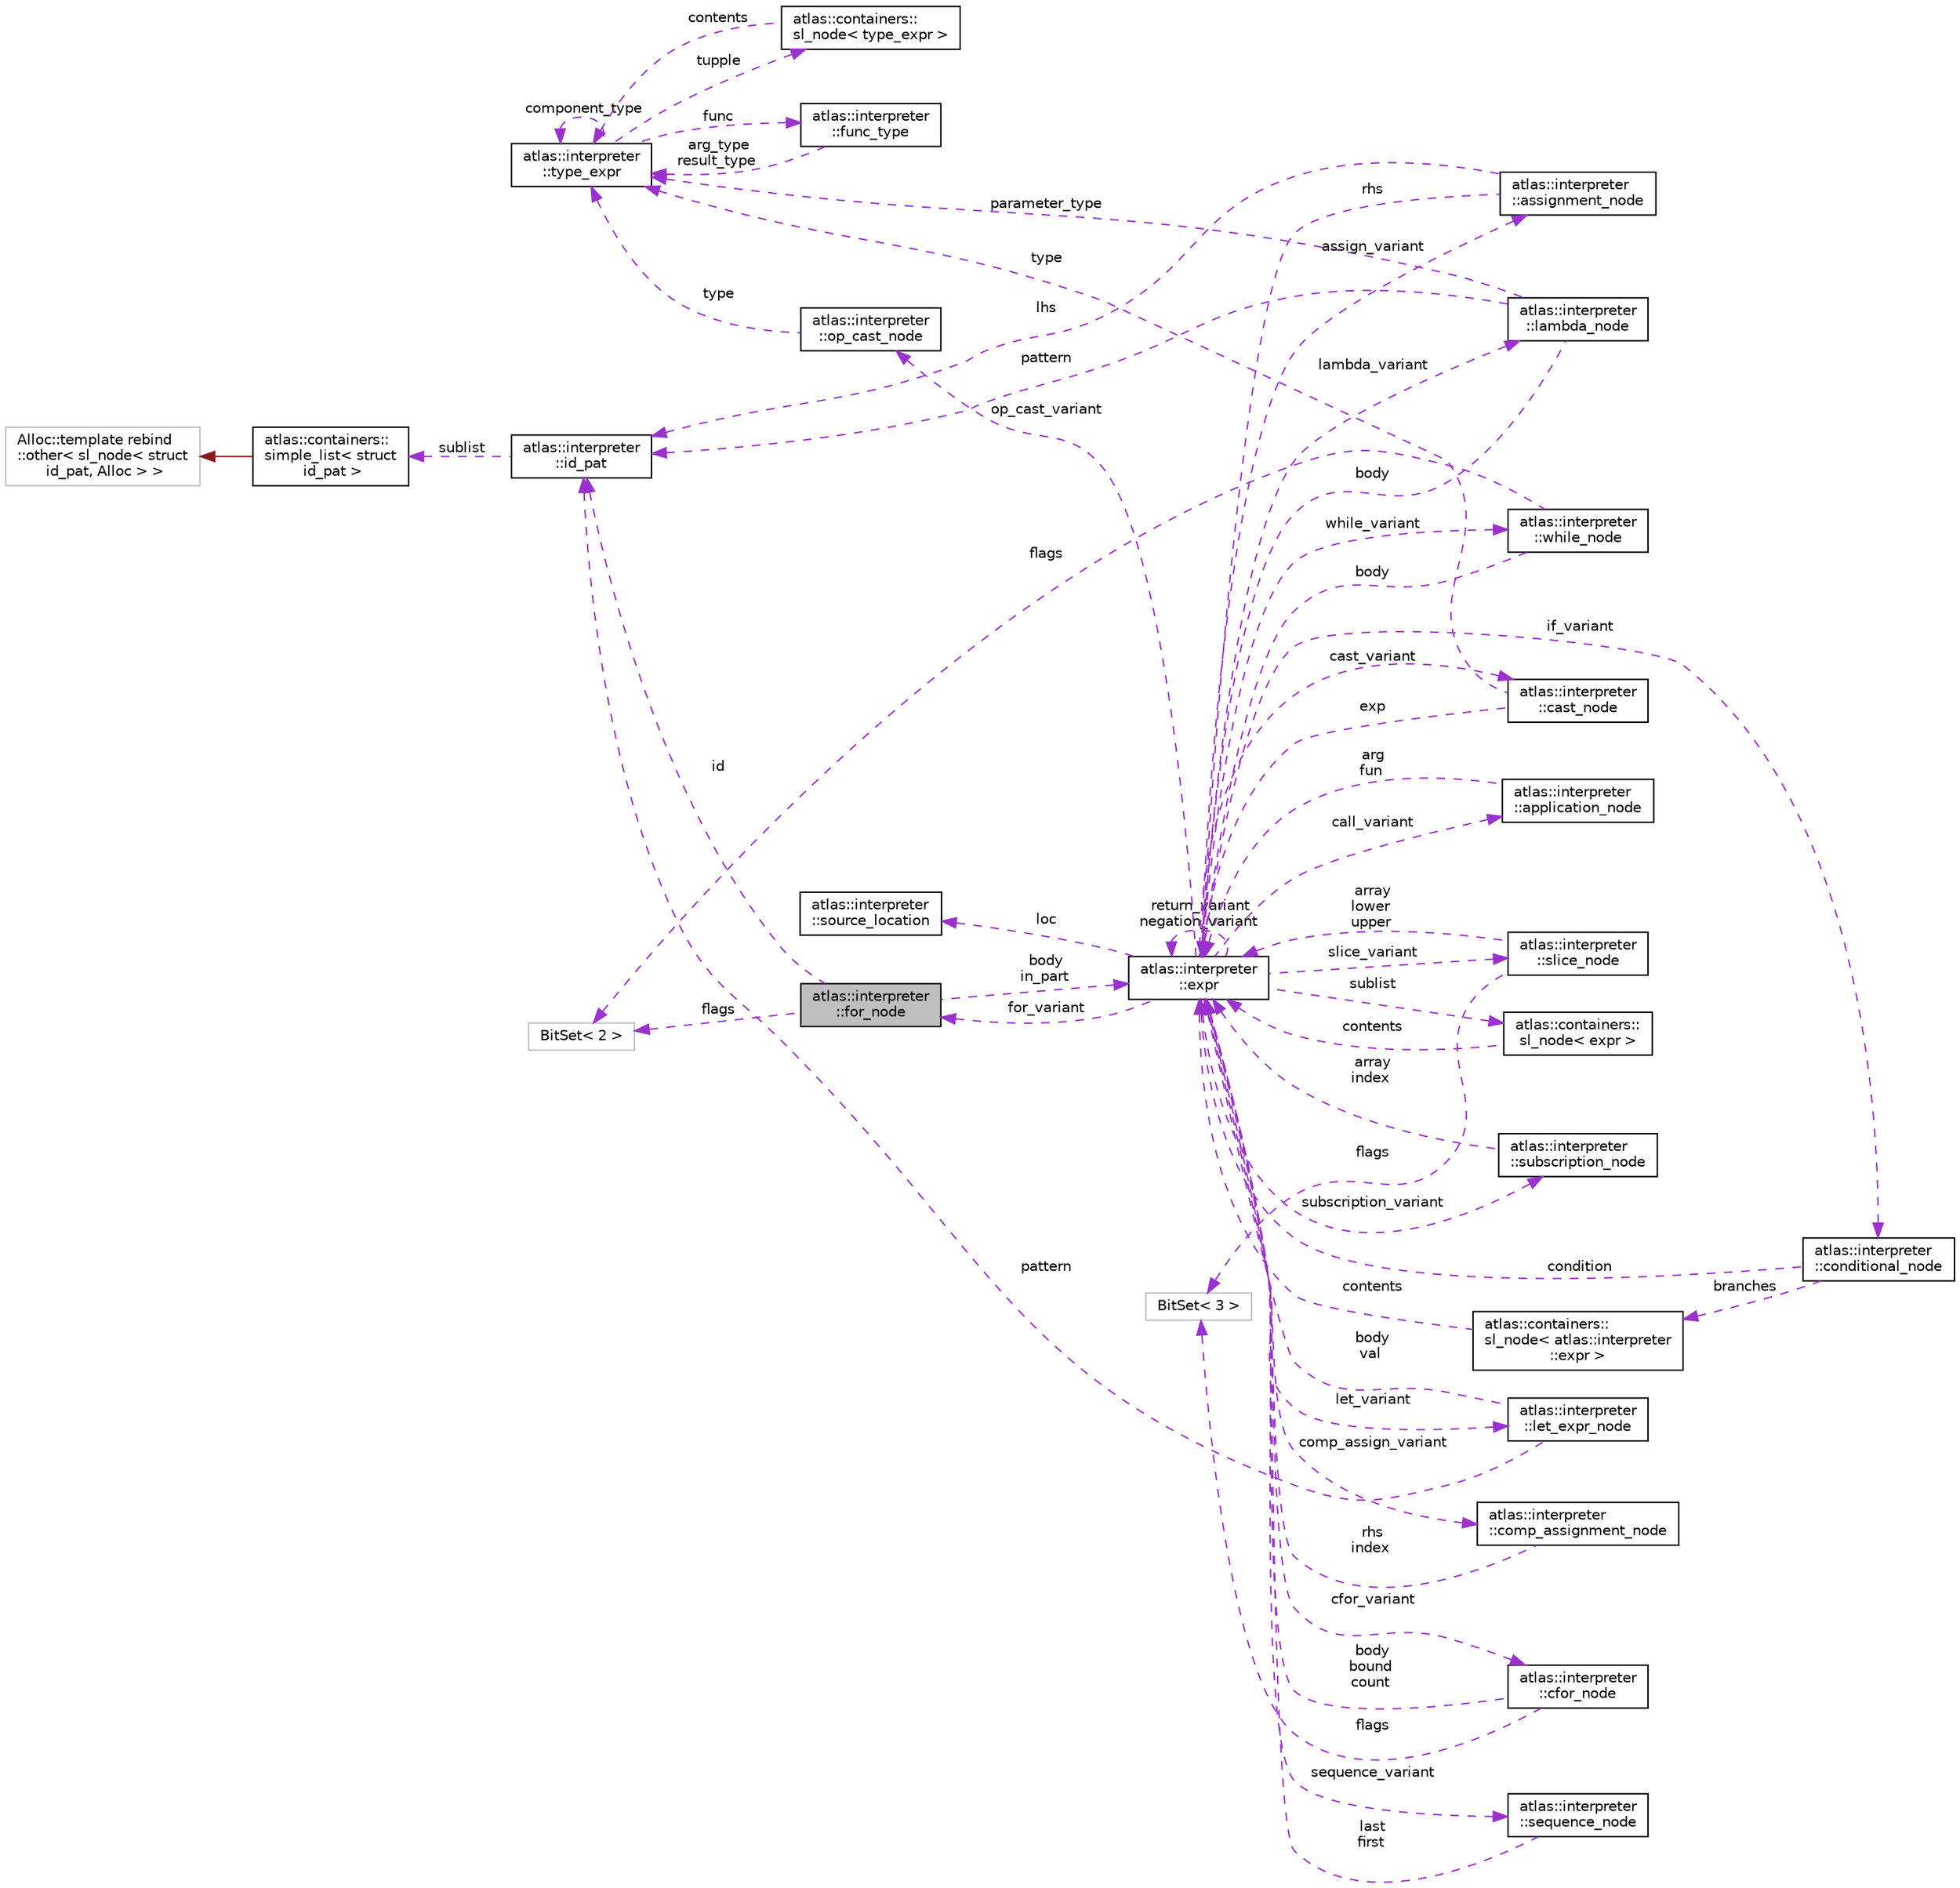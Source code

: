 digraph "atlas::interpreter::for_node"
{
  edge [fontname="Helvetica",fontsize="10",labelfontname="Helvetica",labelfontsize="10"];
  node [fontname="Helvetica",fontsize="10",shape=record];
  rankdir="LR";
  Node1 [label="atlas::interpreter\l::for_node",height=0.2,width=0.4,color="black", fillcolor="grey75", style="filled", fontcolor="black"];
  Node2 -> Node1 [dir="back",color="darkorchid3",fontsize="10",style="dashed",label=" id" ,fontname="Helvetica"];
  Node2 [label="atlas::interpreter\l::id_pat",height=0.2,width=0.4,color="black", fillcolor="white", style="filled",URL="$structatlas_1_1interpreter_1_1id__pat.html"];
  Node3 -> Node2 [dir="back",color="darkorchid3",fontsize="10",style="dashed",label=" sublist" ,fontname="Helvetica"];
  Node3 [label="atlas::containers::\lsimple_list\< struct\l id_pat \>",height=0.2,width=0.4,color="black", fillcolor="white", style="filled",URL="$classatlas_1_1containers_1_1simple__list.html"];
  Node4 -> Node3 [dir="back",color="firebrick4",fontsize="10",style="solid",fontname="Helvetica"];
  Node4 [label="Alloc::template rebind\l::other\< sl_node\< struct\l id_pat, Alloc \> \>",height=0.2,width=0.4,color="grey75", fillcolor="white", style="filled"];
  Node5 -> Node1 [dir="back",color="darkorchid3",fontsize="10",style="dashed",label=" body\nin_part" ,fontname="Helvetica"];
  Node5 [label="atlas::interpreter\l::expr",height=0.2,width=0.4,color="black", fillcolor="white", style="filled",URL="$structatlas_1_1interpreter_1_1expr.html"];
  Node6 -> Node5 [dir="back",color="darkorchid3",fontsize="10",style="dashed",label=" loc" ,fontname="Helvetica"];
  Node6 [label="atlas::interpreter\l::source_location",height=0.2,width=0.4,color="black", fillcolor="white", style="filled",URL="$structatlas_1_1interpreter_1_1source__location.html"];
  Node7 -> Node5 [dir="back",color="darkorchid3",fontsize="10",style="dashed",label=" cast_variant" ,fontname="Helvetica"];
  Node7 [label="atlas::interpreter\l::cast_node",height=0.2,width=0.4,color="black", fillcolor="white", style="filled",URL="$structatlas_1_1interpreter_1_1cast__node.html"];
  Node5 -> Node7 [dir="back",color="darkorchid3",fontsize="10",style="dashed",label=" exp" ,fontname="Helvetica"];
  Node8 -> Node7 [dir="back",color="darkorchid3",fontsize="10",style="dashed",label=" type" ,fontname="Helvetica"];
  Node8 [label="atlas::interpreter\l::type_expr",height=0.2,width=0.4,color="black", fillcolor="white", style="filled",URL="$structatlas_1_1interpreter_1_1type__expr.html"];
  Node9 -> Node8 [dir="back",color="darkorchid3",fontsize="10",style="dashed",label=" func" ,fontname="Helvetica"];
  Node9 [label="atlas::interpreter\l::func_type",height=0.2,width=0.4,color="black", fillcolor="white", style="filled",URL="$structatlas_1_1interpreter_1_1func__type.html"];
  Node8 -> Node9 [dir="back",color="darkorchid3",fontsize="10",style="dashed",label=" arg_type\nresult_type" ,fontname="Helvetica"];
  Node10 -> Node8 [dir="back",color="darkorchid3",fontsize="10",style="dashed",label=" tupple" ,fontname="Helvetica"];
  Node10 [label="atlas::containers::\lsl_node\< type_expr \>",height=0.2,width=0.4,color="black", fillcolor="white", style="filled",URL="$structatlas_1_1containers_1_1sl__node.html"];
  Node8 -> Node10 [dir="back",color="darkorchid3",fontsize="10",style="dashed",label=" contents" ,fontname="Helvetica"];
  Node8 -> Node8 [dir="back",color="darkorchid3",fontsize="10",style="dashed",label=" component_type" ,fontname="Helvetica"];
  Node11 -> Node5 [dir="back",color="darkorchid3",fontsize="10",style="dashed",label=" slice_variant" ,fontname="Helvetica"];
  Node11 [label="atlas::interpreter\l::slice_node",height=0.2,width=0.4,color="black", fillcolor="white", style="filled",URL="$structatlas_1_1interpreter_1_1slice__node.html"];
  Node5 -> Node11 [dir="back",color="darkorchid3",fontsize="10",style="dashed",label=" array\nlower\nupper" ,fontname="Helvetica"];
  Node12 -> Node11 [dir="back",color="darkorchid3",fontsize="10",style="dashed",label=" flags" ,fontname="Helvetica"];
  Node12 [label="BitSet\< 3 \>",height=0.2,width=0.4,color="grey75", fillcolor="white", style="filled"];
  Node13 -> Node5 [dir="back",color="darkorchid3",fontsize="10",style="dashed",label=" op_cast_variant" ,fontname="Helvetica"];
  Node13 [label="atlas::interpreter\l::op_cast_node",height=0.2,width=0.4,color="black", fillcolor="white", style="filled",URL="$structatlas_1_1interpreter_1_1op__cast__node.html"];
  Node8 -> Node13 [dir="back",color="darkorchid3",fontsize="10",style="dashed",label=" type" ,fontname="Helvetica"];
  Node14 -> Node5 [dir="back",color="darkorchid3",fontsize="10",style="dashed",label=" subscription_variant" ,fontname="Helvetica"];
  Node14 [label="atlas::interpreter\l::subscription_node",height=0.2,width=0.4,color="black", fillcolor="white", style="filled",URL="$structatlas_1_1interpreter_1_1subscription__node.html"];
  Node5 -> Node14 [dir="back",color="darkorchid3",fontsize="10",style="dashed",label=" array\nindex" ,fontname="Helvetica"];
  Node15 -> Node5 [dir="back",color="darkorchid3",fontsize="10",style="dashed",label=" let_variant" ,fontname="Helvetica"];
  Node15 [label="atlas::interpreter\l::let_expr_node",height=0.2,width=0.4,color="black", fillcolor="white", style="filled",URL="$structatlas_1_1interpreter_1_1let__expr__node.html"];
  Node2 -> Node15 [dir="back",color="darkorchid3",fontsize="10",style="dashed",label=" pattern" ,fontname="Helvetica"];
  Node5 -> Node15 [dir="back",color="darkorchid3",fontsize="10",style="dashed",label=" body\nval" ,fontname="Helvetica"];
  Node16 -> Node5 [dir="back",color="darkorchid3",fontsize="10",style="dashed",label=" cfor_variant" ,fontname="Helvetica"];
  Node16 [label="atlas::interpreter\l::cfor_node",height=0.2,width=0.4,color="black", fillcolor="white", style="filled",URL="$structatlas_1_1interpreter_1_1cfor__node.html"];
  Node5 -> Node16 [dir="back",color="darkorchid3",fontsize="10",style="dashed",label=" body\nbound\ncount" ,fontname="Helvetica"];
  Node12 -> Node16 [dir="back",color="darkorchid3",fontsize="10",style="dashed",label=" flags" ,fontname="Helvetica"];
  Node1 -> Node5 [dir="back",color="darkorchid3",fontsize="10",style="dashed",label=" for_variant" ,fontname="Helvetica"];
  Node17 -> Node5 [dir="back",color="darkorchid3",fontsize="10",style="dashed",label=" if_variant" ,fontname="Helvetica"];
  Node17 [label="atlas::interpreter\l::conditional_node",height=0.2,width=0.4,color="black", fillcolor="white", style="filled",URL="$structatlas_1_1interpreter_1_1conditional__node.html"];
  Node18 -> Node17 [dir="back",color="darkorchid3",fontsize="10",style="dashed",label=" branches" ,fontname="Helvetica"];
  Node18 [label="atlas::containers::\lsl_node\< atlas::interpreter\l::expr \>",height=0.2,width=0.4,color="black", fillcolor="white", style="filled",URL="$structatlas_1_1containers_1_1sl__node.html"];
  Node5 -> Node18 [dir="back",color="darkorchid3",fontsize="10",style="dashed",label=" contents" ,fontname="Helvetica"];
  Node5 -> Node17 [dir="back",color="darkorchid3",fontsize="10",style="dashed",label=" condition" ,fontname="Helvetica"];
  Node19 -> Node5 [dir="back",color="darkorchid3",fontsize="10",style="dashed",label=" sequence_variant" ,fontname="Helvetica"];
  Node19 [label="atlas::interpreter\l::sequence_node",height=0.2,width=0.4,color="black", fillcolor="white", style="filled",URL="$structatlas_1_1interpreter_1_1sequence__node.html"];
  Node5 -> Node19 [dir="back",color="darkorchid3",fontsize="10",style="dashed",label=" last\nfirst" ,fontname="Helvetica"];
  Node20 -> Node5 [dir="back",color="darkorchid3",fontsize="10",style="dashed",label=" while_variant" ,fontname="Helvetica"];
  Node20 [label="atlas::interpreter\l::while_node",height=0.2,width=0.4,color="black", fillcolor="white", style="filled",URL="$structatlas_1_1interpreter_1_1while__node.html"];
  Node5 -> Node20 [dir="back",color="darkorchid3",fontsize="10",style="dashed",label=" body" ,fontname="Helvetica"];
  Node21 -> Node20 [dir="back",color="darkorchid3",fontsize="10",style="dashed",label=" flags" ,fontname="Helvetica"];
  Node21 [label="BitSet\< 2 \>",height=0.2,width=0.4,color="grey75", fillcolor="white", style="filled"];
  Node22 -> Node5 [dir="back",color="darkorchid3",fontsize="10",style="dashed",label=" assign_variant" ,fontname="Helvetica"];
  Node22 [label="atlas::interpreter\l::assignment_node",height=0.2,width=0.4,color="black", fillcolor="white", style="filled",URL="$structatlas_1_1interpreter_1_1assignment__node.html"];
  Node2 -> Node22 [dir="back",color="darkorchid3",fontsize="10",style="dashed",label=" lhs" ,fontname="Helvetica"];
  Node5 -> Node22 [dir="back",color="darkorchid3",fontsize="10",style="dashed",label=" rhs" ,fontname="Helvetica"];
  Node5 -> Node5 [dir="back",color="darkorchid3",fontsize="10",style="dashed",label=" return_variant\nnegation_variant" ,fontname="Helvetica"];
  Node23 -> Node5 [dir="back",color="darkorchid3",fontsize="10",style="dashed",label=" call_variant" ,fontname="Helvetica"];
  Node23 [label="atlas::interpreter\l::application_node",height=0.2,width=0.4,color="black", fillcolor="white", style="filled",URL="$structatlas_1_1interpreter_1_1application__node.html"];
  Node5 -> Node23 [dir="back",color="darkorchid3",fontsize="10",style="dashed",label=" arg\nfun" ,fontname="Helvetica"];
  Node24 -> Node5 [dir="back",color="darkorchid3",fontsize="10",style="dashed",label=" sublist" ,fontname="Helvetica"];
  Node24 [label="atlas::containers::\lsl_node\< expr \>",height=0.2,width=0.4,color="black", fillcolor="white", style="filled",URL="$structatlas_1_1containers_1_1sl__node.html"];
  Node5 -> Node24 [dir="back",color="darkorchid3",fontsize="10",style="dashed",label=" contents" ,fontname="Helvetica"];
  Node25 -> Node5 [dir="back",color="darkorchid3",fontsize="10",style="dashed",label=" lambda_variant" ,fontname="Helvetica"];
  Node25 [label="atlas::interpreter\l::lambda_node",height=0.2,width=0.4,color="black", fillcolor="white", style="filled",URL="$structatlas_1_1interpreter_1_1lambda__node.html"];
  Node2 -> Node25 [dir="back",color="darkorchid3",fontsize="10",style="dashed",label=" pattern" ,fontname="Helvetica"];
  Node5 -> Node25 [dir="back",color="darkorchid3",fontsize="10",style="dashed",label=" body" ,fontname="Helvetica"];
  Node8 -> Node25 [dir="back",color="darkorchid3",fontsize="10",style="dashed",label=" parameter_type" ,fontname="Helvetica"];
  Node26 -> Node5 [dir="back",color="darkorchid3",fontsize="10",style="dashed",label=" comp_assign_variant" ,fontname="Helvetica"];
  Node26 [label="atlas::interpreter\l::comp_assignment_node",height=0.2,width=0.4,color="black", fillcolor="white", style="filled",URL="$structatlas_1_1interpreter_1_1comp__assignment__node.html"];
  Node5 -> Node26 [dir="back",color="darkorchid3",fontsize="10",style="dashed",label=" rhs\nindex" ,fontname="Helvetica"];
  Node21 -> Node1 [dir="back",color="darkorchid3",fontsize="10",style="dashed",label=" flags" ,fontname="Helvetica"];
}
